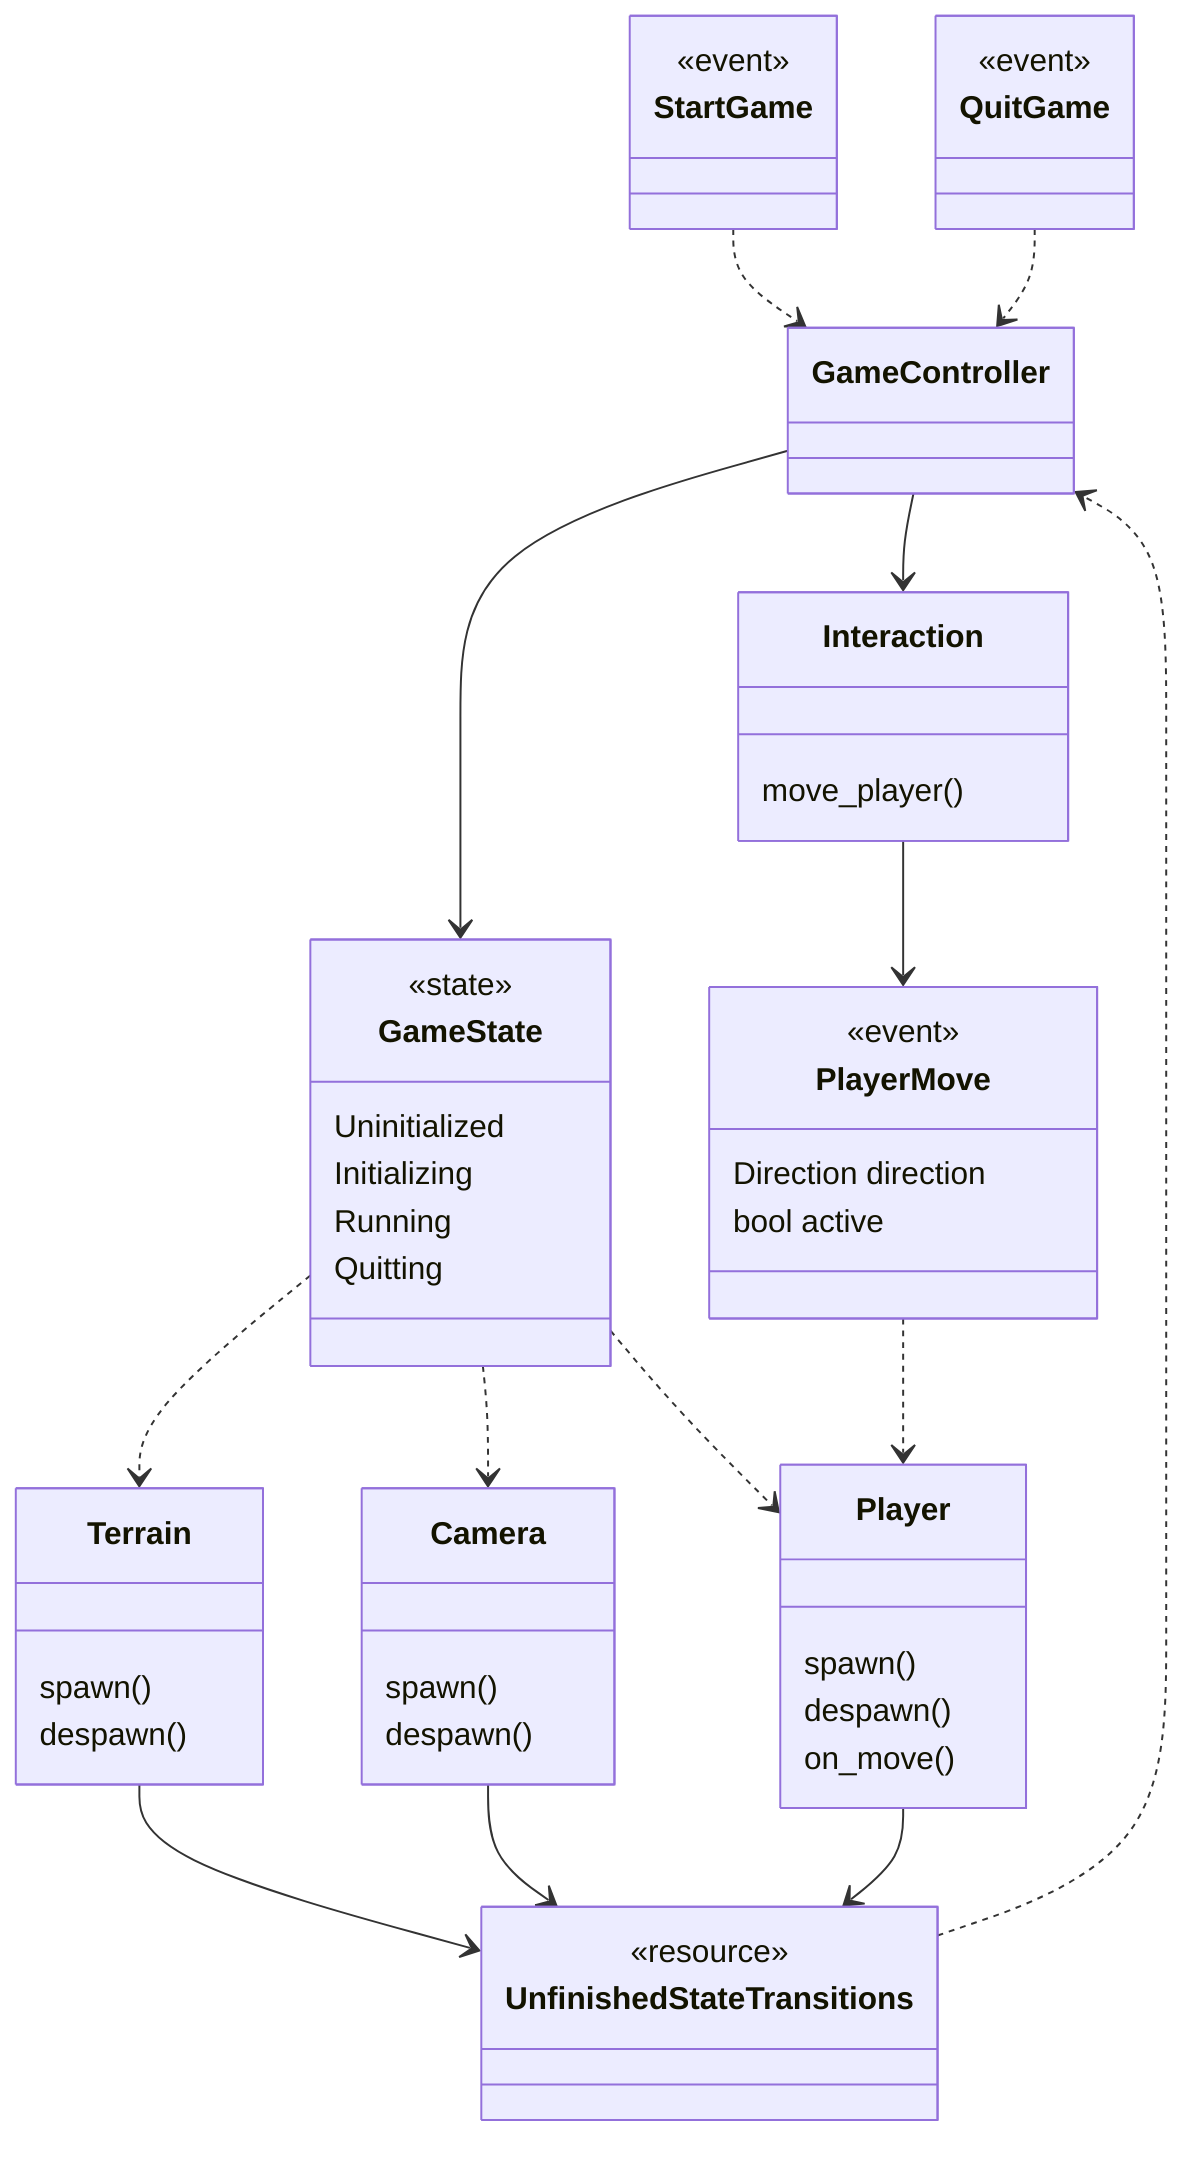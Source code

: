 %% Mermaid class diagram
classDiagram
    class GameController{
    }
    class Terrain {
        spawn()
        despawn()
    }
    class Camera {
        spawn()
        despawn()
    }
    class Player {
        spawn()
        despawn()
        on_move()
    }
    class Interaction {
        move_player()
    }
    class GameState {
        <<state>>
        Uninitialized
        Initializing
        Running
        Quitting
    }
    class PlayerMove {
        <<event>>
        Direction direction
        bool active
    }
    class UnfinishedStateTransitions {
        <<resource>>
    }
    class StartGame {
        <<event>>
    }
    class QuitGame{
        <<event>>
    }
    GameController --> Interaction
    GameController --> GameState
    GameState ..> Terrain
    GameState ..> Camera
    GameState ..> Player
    Interaction --> PlayerMove
    PlayerMove ..> Player
    Terrain --> UnfinishedStateTransitions
    Camera --> UnfinishedStateTransitions
    Player --> UnfinishedStateTransitions
    UnfinishedStateTransitions ..> GameController
    StartGame ..> GameController
    QuitGame..> GameController